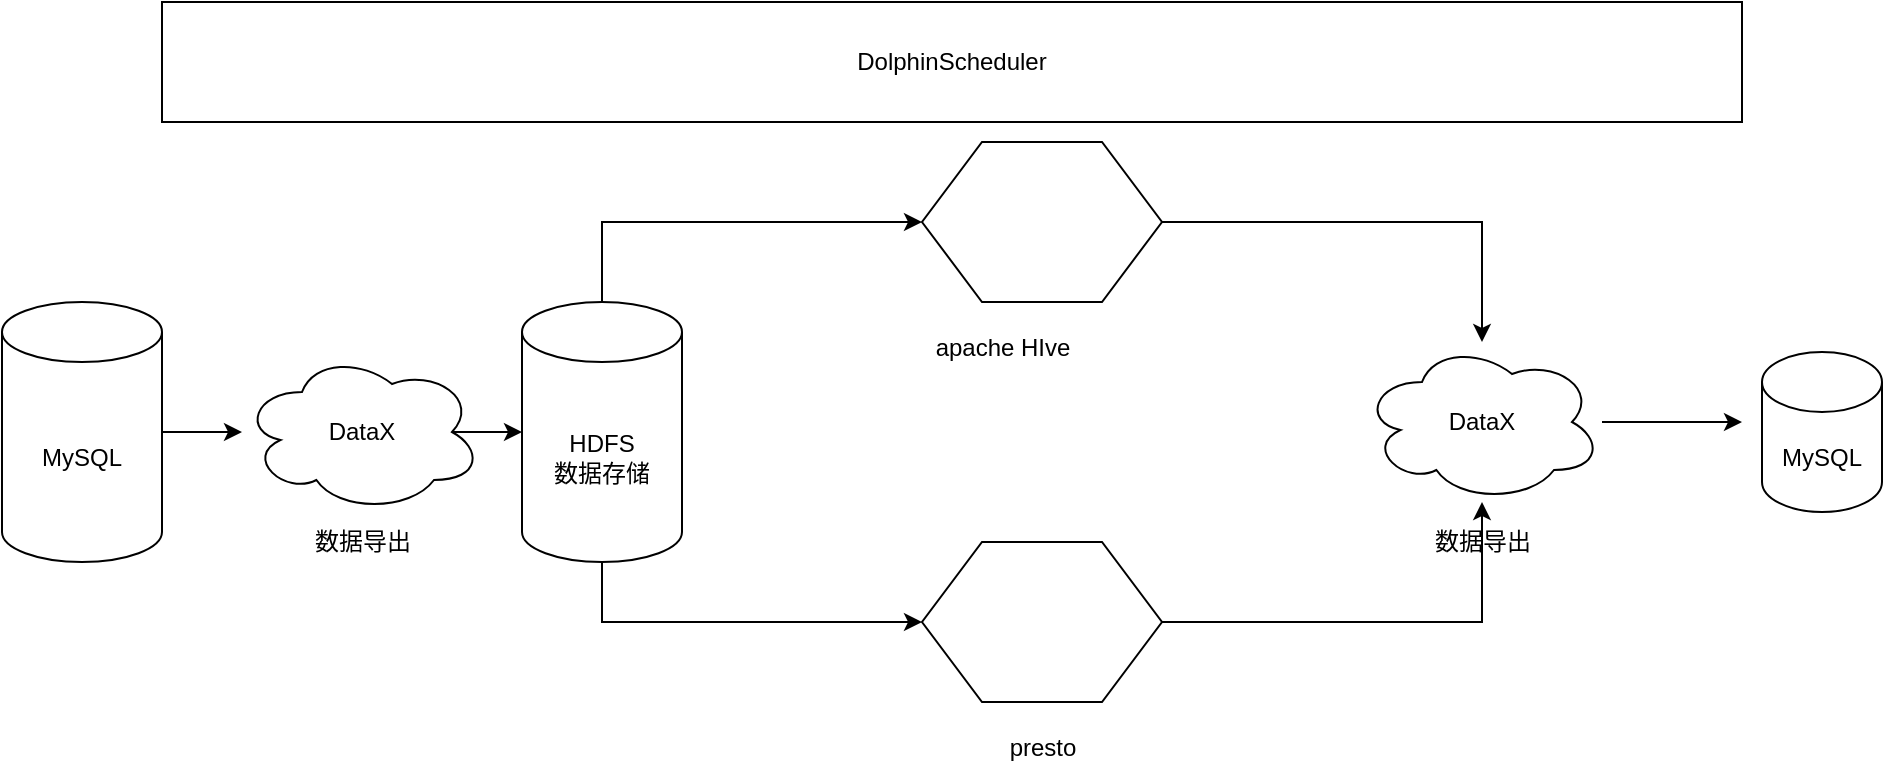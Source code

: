 <mxfile version="24.2.5" type="device">
  <diagram name="第 1 页" id="V0jnitbtbp-nMowsIyFj">
    <mxGraphModel dx="1539" dy="754" grid="1" gridSize="10" guides="1" tooltips="1" connect="1" arrows="1" fold="1" page="1" pageScale="1" pageWidth="1169" pageHeight="827" math="0" shadow="0">
      <root>
        <mxCell id="0" />
        <mxCell id="1" parent="0" />
        <mxCell id="thP7kRmkM6Q4XvbIFVNb-25" style="edgeStyle=orthogonalEdgeStyle;rounded=0;orthogonalLoop=1;jettySize=auto;html=1;exitX=1;exitY=0.5;exitDx=0;exitDy=0;exitPerimeter=0;" edge="1" parent="1" source="thP7kRmkM6Q4XvbIFVNb-7" target="thP7kRmkM6Q4XvbIFVNb-8">
          <mxGeometry relative="1" as="geometry" />
        </mxCell>
        <mxCell id="thP7kRmkM6Q4XvbIFVNb-7" value="MySQL" style="shape=cylinder3;whiteSpace=wrap;html=1;boundedLbl=1;backgroundOutline=1;size=15;" vertex="1" parent="1">
          <mxGeometry x="40" y="160" width="80" height="130" as="geometry" />
        </mxCell>
        <mxCell id="thP7kRmkM6Q4XvbIFVNb-8" value="DataX" style="ellipse;shape=cloud;whiteSpace=wrap;html=1;" vertex="1" parent="1">
          <mxGeometry x="160" y="185" width="120" height="80" as="geometry" />
        </mxCell>
        <mxCell id="thP7kRmkM6Q4XvbIFVNb-9" value="数据导出" style="text;html=1;align=center;verticalAlign=middle;resizable=0;points=[];autosize=1;strokeColor=none;fillColor=none;" vertex="1" parent="1">
          <mxGeometry x="185" y="265" width="70" height="30" as="geometry" />
        </mxCell>
        <mxCell id="thP7kRmkM6Q4XvbIFVNb-13" style="edgeStyle=orthogonalEdgeStyle;rounded=0;orthogonalLoop=1;jettySize=auto;html=1;exitX=0.5;exitY=0;exitDx=0;exitDy=0;exitPerimeter=0;entryX=0;entryY=0.5;entryDx=0;entryDy=0;" edge="1" parent="1" source="thP7kRmkM6Q4XvbIFVNb-10" target="thP7kRmkM6Q4XvbIFVNb-11">
          <mxGeometry relative="1" as="geometry" />
        </mxCell>
        <mxCell id="thP7kRmkM6Q4XvbIFVNb-16" style="edgeStyle=orthogonalEdgeStyle;rounded=0;orthogonalLoop=1;jettySize=auto;html=1;exitX=0.5;exitY=1;exitDx=0;exitDy=0;exitPerimeter=0;entryX=0;entryY=0.5;entryDx=0;entryDy=0;" edge="1" parent="1" source="thP7kRmkM6Q4XvbIFVNb-10" target="thP7kRmkM6Q4XvbIFVNb-12">
          <mxGeometry relative="1" as="geometry" />
        </mxCell>
        <mxCell id="thP7kRmkM6Q4XvbIFVNb-10" value="HDFS&lt;div&gt;数据存储&lt;/div&gt;" style="shape=cylinder3;whiteSpace=wrap;html=1;boundedLbl=1;backgroundOutline=1;size=15;" vertex="1" parent="1">
          <mxGeometry x="300" y="160" width="80" height="130" as="geometry" />
        </mxCell>
        <mxCell id="thP7kRmkM6Q4XvbIFVNb-21" style="edgeStyle=orthogonalEdgeStyle;rounded=0;orthogonalLoop=1;jettySize=auto;html=1;" edge="1" parent="1" source="thP7kRmkM6Q4XvbIFVNb-11" target="thP7kRmkM6Q4XvbIFVNb-20">
          <mxGeometry relative="1" as="geometry" />
        </mxCell>
        <mxCell id="thP7kRmkM6Q4XvbIFVNb-11" value="" style="shape=hexagon;perimeter=hexagonPerimeter2;whiteSpace=wrap;html=1;fixedSize=1;size=30;" vertex="1" parent="1">
          <mxGeometry x="500" y="80" width="120" height="80" as="geometry" />
        </mxCell>
        <mxCell id="thP7kRmkM6Q4XvbIFVNb-22" style="edgeStyle=orthogonalEdgeStyle;rounded=0;orthogonalLoop=1;jettySize=auto;html=1;" edge="1" parent="1" source="thP7kRmkM6Q4XvbIFVNb-12" target="thP7kRmkM6Q4XvbIFVNb-20">
          <mxGeometry relative="1" as="geometry" />
        </mxCell>
        <mxCell id="thP7kRmkM6Q4XvbIFVNb-12" value="" style="shape=hexagon;perimeter=hexagonPerimeter2;whiteSpace=wrap;html=1;fixedSize=1;size=30;" vertex="1" parent="1">
          <mxGeometry x="500" y="280" width="120" height="80" as="geometry" />
        </mxCell>
        <mxCell id="thP7kRmkM6Q4XvbIFVNb-17" value="DolphinScheduler" style="rounded=0;whiteSpace=wrap;html=1;" vertex="1" parent="1">
          <mxGeometry x="120" y="10" width="790" height="60" as="geometry" />
        </mxCell>
        <mxCell id="thP7kRmkM6Q4XvbIFVNb-18" value="apache HIve" style="text;html=1;align=center;verticalAlign=middle;resizable=0;points=[];autosize=1;strokeColor=none;fillColor=none;" vertex="1" parent="1">
          <mxGeometry x="495" y="168" width="90" height="30" as="geometry" />
        </mxCell>
        <mxCell id="thP7kRmkM6Q4XvbIFVNb-19" value="presto" style="text;html=1;align=center;verticalAlign=middle;resizable=0;points=[];autosize=1;strokeColor=none;fillColor=none;" vertex="1" parent="1">
          <mxGeometry x="530" y="368" width="60" height="30" as="geometry" />
        </mxCell>
        <mxCell id="thP7kRmkM6Q4XvbIFVNb-29" style="edgeStyle=orthogonalEdgeStyle;rounded=0;orthogonalLoop=1;jettySize=auto;html=1;" edge="1" parent="1" source="thP7kRmkM6Q4XvbIFVNb-20">
          <mxGeometry relative="1" as="geometry">
            <mxPoint x="910" y="220" as="targetPoint" />
          </mxGeometry>
        </mxCell>
        <mxCell id="thP7kRmkM6Q4XvbIFVNb-20" value="DataX" style="ellipse;shape=cloud;whiteSpace=wrap;html=1;" vertex="1" parent="1">
          <mxGeometry x="720" y="180" width="120" height="80" as="geometry" />
        </mxCell>
        <mxCell id="thP7kRmkM6Q4XvbIFVNb-23" value="数据导出" style="text;html=1;align=center;verticalAlign=middle;resizable=0;points=[];autosize=1;strokeColor=none;fillColor=none;" vertex="1" parent="1">
          <mxGeometry x="745" y="265" width="70" height="30" as="geometry" />
        </mxCell>
        <mxCell id="thP7kRmkM6Q4XvbIFVNb-26" style="edgeStyle=orthogonalEdgeStyle;rounded=0;orthogonalLoop=1;jettySize=auto;html=1;exitX=0.875;exitY=0.5;exitDx=0;exitDy=0;exitPerimeter=0;entryX=0;entryY=0.5;entryDx=0;entryDy=0;entryPerimeter=0;" edge="1" parent="1" source="thP7kRmkM6Q4XvbIFVNb-8" target="thP7kRmkM6Q4XvbIFVNb-10">
          <mxGeometry relative="1" as="geometry" />
        </mxCell>
        <mxCell id="thP7kRmkM6Q4XvbIFVNb-27" value="MySQL" style="shape=cylinder3;whiteSpace=wrap;html=1;boundedLbl=1;backgroundOutline=1;size=15;" vertex="1" parent="1">
          <mxGeometry x="920" y="185" width="60" height="80" as="geometry" />
        </mxCell>
      </root>
    </mxGraphModel>
  </diagram>
</mxfile>
